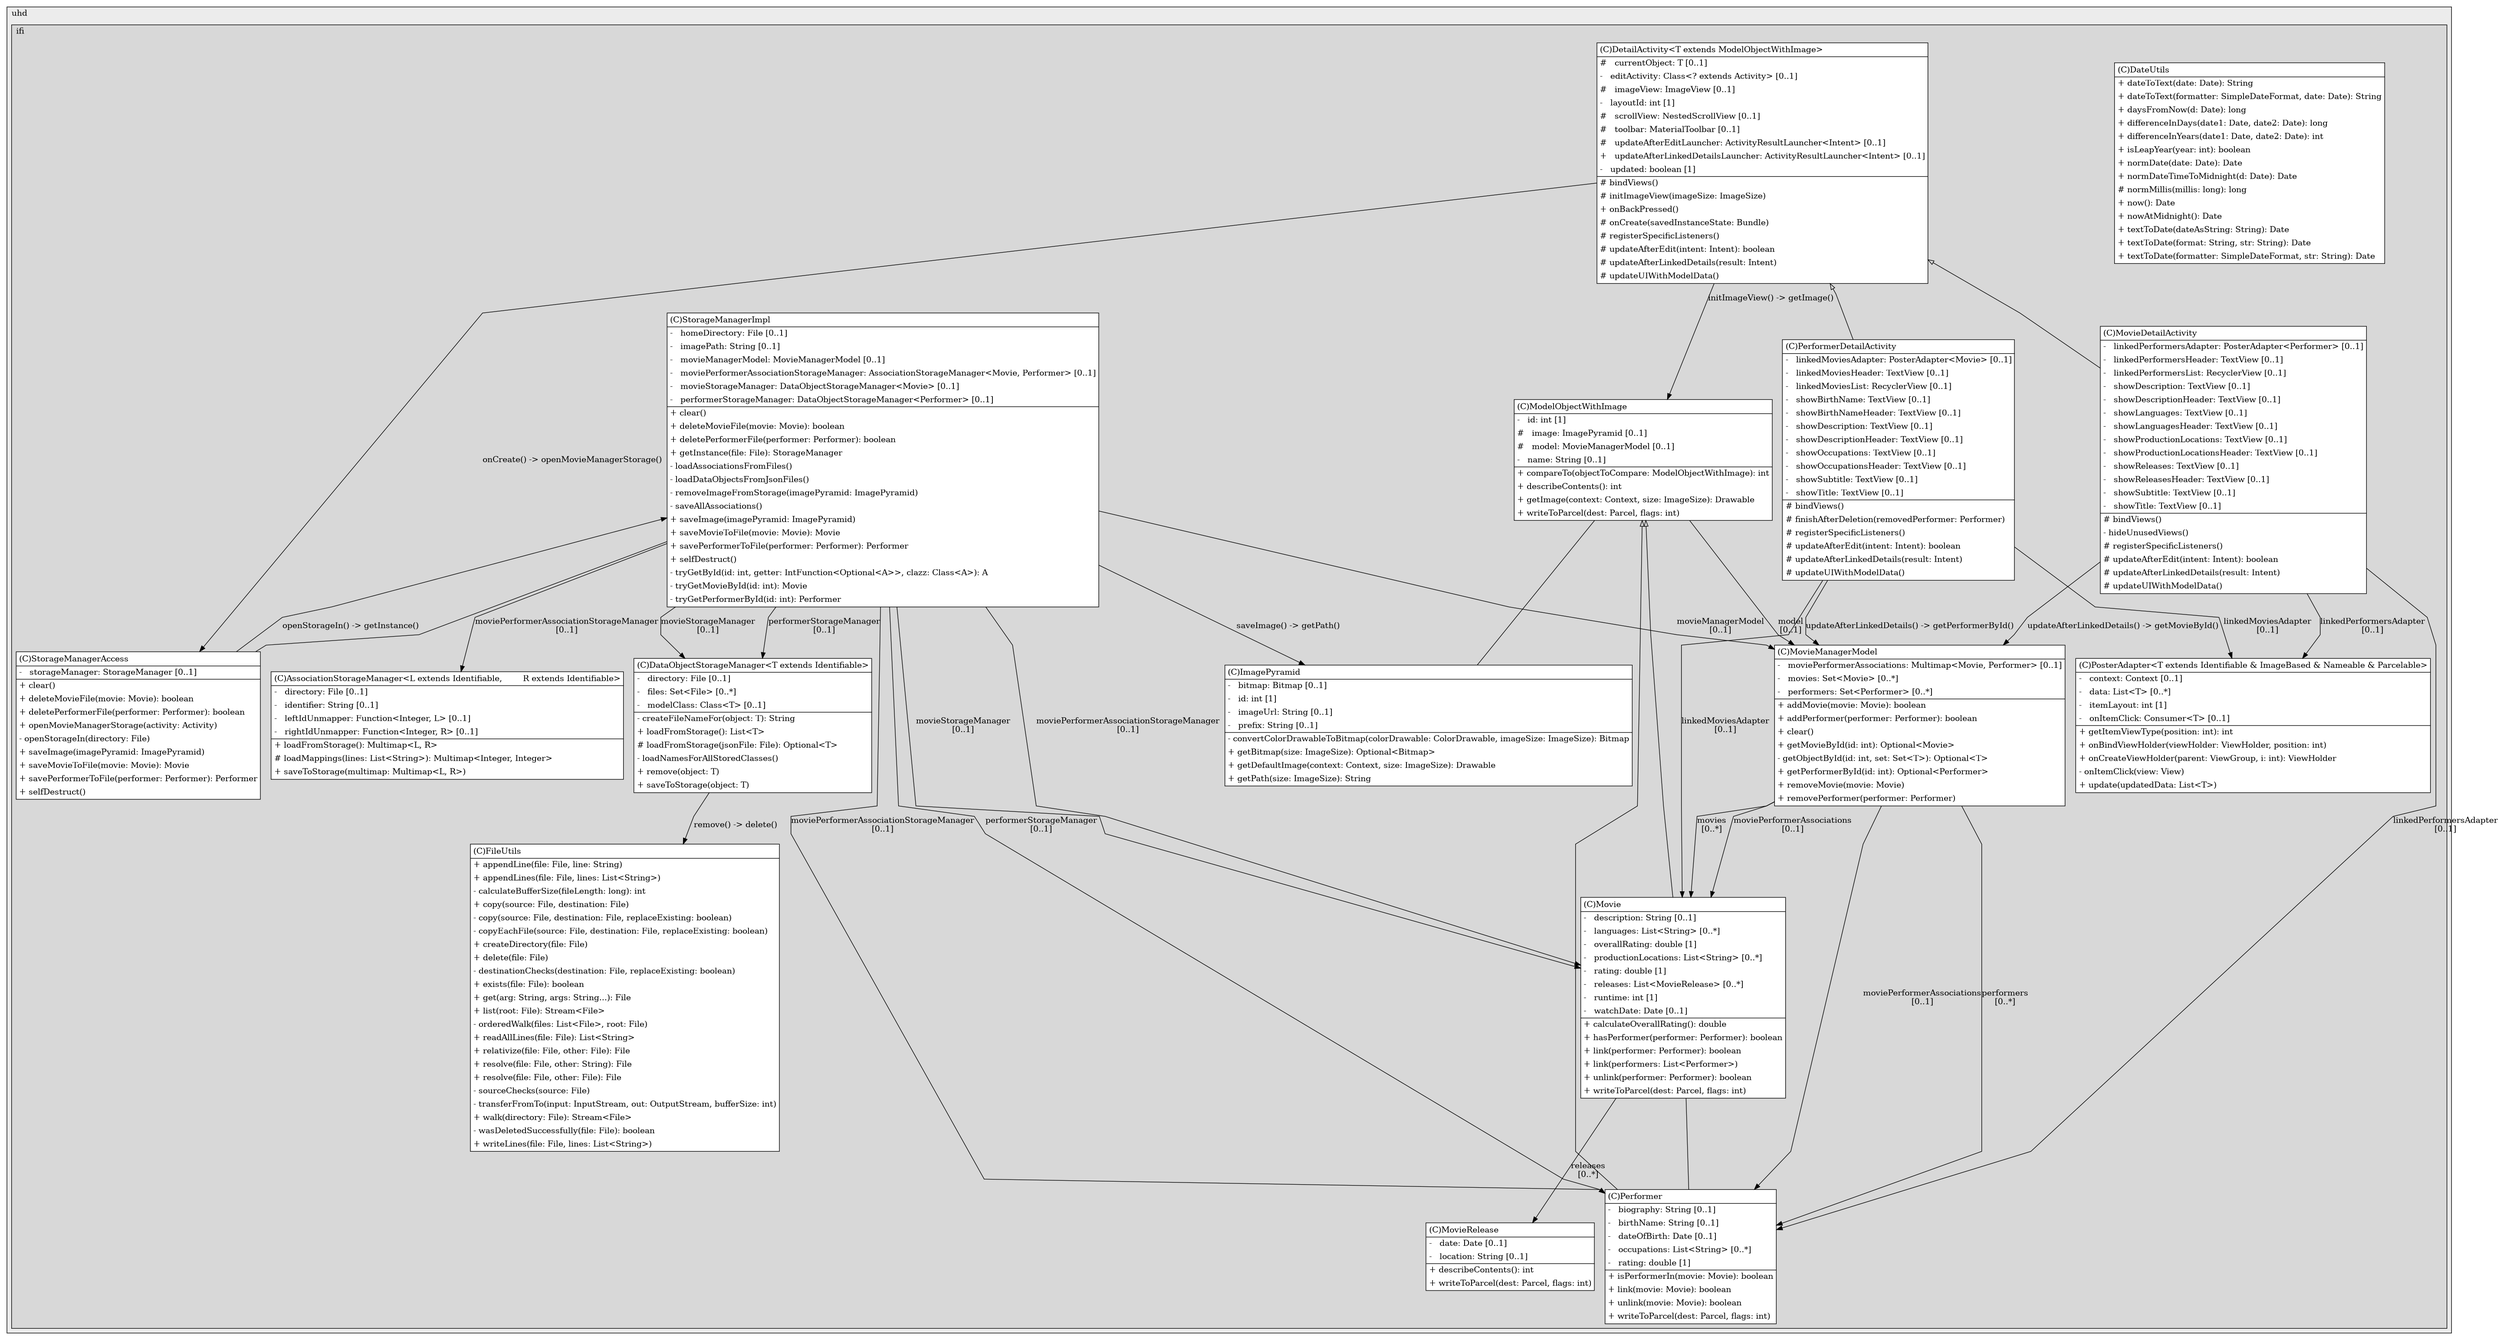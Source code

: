 @startuml

/' diagram meta data start
config=StructureConfiguration;
{
  "projectClassification": {
    "searchMode": "OpenProject", // OpenProject, AllProjects
    "includedProjects": "",
    "pathEndKeywords": "*.impl",
    "isClientPath": "",
    "isClientName": "",
    "isTestPath": "",
    "isTestName": "",
    "isMappingPath": "",
    "isMappingName": "",
    "isDataAccessPath": "",
    "isDataAccessName": "",
    "isDataStructurePath": "",
    "isDataStructureName": "",
    "isInterfaceStructuresPath": "",
    "isInterfaceStructuresName": "",
    "isEntryPointPath": "",
    "isEntryPointName": "",
    "treatFinalFieldsAsMandatory": false
  },
  "graphRestriction": {
    "classPackageExcludeFilter": "",
    "classPackageIncludeFilter": "",
    "classNameExcludeFilter": "",
    "classNameIncludeFilter": "",
    "methodNameExcludeFilter": "",
    "methodNameIncludeFilter": "",
    "removeByInheritance": "", // inheritance/annotation based filtering is done in a second step
    "removeByAnnotation": "",
    "removeByClassPackage": "", // cleanup the graph after inheritance/annotation based filtering is done
    "removeByClassName": "",
    "cutMappings": false,
    "cutEnum": true,
    "cutTests": true,
    "cutClient": true,
    "cutDataAccess": false,
    "cutInterfaceStructures": false,
    "cutDataStructures": false,
    "cutGetterAndSetter": true,
    "cutConstructors": true
  },
  "graphTraversal": {
    "forwardDepth": 6,
    "backwardDepth": 6,
    "classPackageExcludeFilter": "",
    "classPackageIncludeFilter": "",
    "classNameExcludeFilter": "",
    "classNameIncludeFilter": "",
    "methodNameExcludeFilter": "",
    "methodNameIncludeFilter": "",
    "hideMappings": false,
    "hideDataStructures": false,
    "hidePrivateMethods": true,
    "hideInterfaceCalls": true, // indirection: implementation -> interface (is hidden) -> implementation
    "onlyShowApplicationEntryPoints": false, // root node is included
    "useMethodCallsForStructureDiagram": "ForwardOnly" // ForwardOnly, BothDirections, No
  },
  "details": {
    "aggregation": "GroupByClass", // ByClass, GroupByClass, None
    "showClassGenericTypes": true,
    "showMethods": true,
    "showMethodParameterNames": true,
    "showMethodParameterTypes": true,
    "showMethodReturnType": true,
    "showPackageLevels": 2,
    "showDetailedClassStructure": true
  },
  "rootClass": "de.uhd.ifi.se.moviemanager.ui.detail.DetailActivity",
  "extensionCallbackMethod": "" // qualified.class.name#methodName - signature: public static String method(String)
}
diagram meta data end '/



digraph g {
    rankdir="TB"
    splines=polyline
    

'nodes 
subgraph cluster_115761 { 
   	label=uhd
	labeljust=l
	fillcolor="#ececec"
	style=filled
   
   subgraph cluster_464993361 { 
   	label=ifi
	labeljust=l
	fillcolor="#d8d8d8"
	style=filled
   
   AssociationStorageManager371012742[
	label=<<TABLE BORDER="1" CELLBORDER="0" CELLPADDING="4" CELLSPACING="0">
<TR><TD ALIGN="LEFT" >(C)AssociationStorageManager&lt;L extends Identifiable,
        R extends Identifiable&gt;</TD></TR>
<HR/>
<TR><TD ALIGN="LEFT" >-   directory: File [0..1]</TD></TR>
<TR><TD ALIGN="LEFT" >-   identifier: String [0..1]</TD></TR>
<TR><TD ALIGN="LEFT" >-   leftIdUnmapper: Function&lt;Integer, L&gt; [0..1]</TD></TR>
<TR><TD ALIGN="LEFT" >-   rightIdUnmapper: Function&lt;Integer, R&gt; [0..1]</TD></TR>
<HR/>
<TR><TD ALIGN="LEFT" >+ loadFromStorage(): Multimap&lt;L, R&gt;</TD></TR>
<TR><TD ALIGN="LEFT" ># loadMappings(lines: List&lt;String&gt;): Multimap&lt;Integer, Integer&gt;</TD></TR>
<TR><TD ALIGN="LEFT" >+ saveToStorage(multimap: Multimap&lt;L, R&gt;)</TD></TR>
</TABLE>>
	style=filled
	margin=0
	shape=plaintext
	fillcolor="#FFFFFF"
];

DataObjectStorageManager371012742[
	label=<<TABLE BORDER="1" CELLBORDER="0" CELLPADDING="4" CELLSPACING="0">
<TR><TD ALIGN="LEFT" >(C)DataObjectStorageManager&lt;T extends Identifiable&gt;</TD></TR>
<HR/>
<TR><TD ALIGN="LEFT" >-   directory: File [0..1]</TD></TR>
<TR><TD ALIGN="LEFT" >-   files: Set&lt;File&gt; [0..*]</TD></TR>
<TR><TD ALIGN="LEFT" >-   modelClass: Class&lt;T&gt; [0..1]</TD></TR>
<HR/>
<TR><TD ALIGN="LEFT" >- createFileNameFor(object: T): String</TD></TR>
<TR><TD ALIGN="LEFT" >+ loadFromStorage(): List&lt;T&gt;</TD></TR>
<TR><TD ALIGN="LEFT" ># loadFromStorage(jsonFile: File): Optional&lt;T&gt;</TD></TR>
<TR><TD ALIGN="LEFT" >- loadNamesForAllStoredClasses()</TD></TR>
<TR><TD ALIGN="LEFT" >+ remove(object: T)</TD></TR>
<TR><TD ALIGN="LEFT" >+ saveToStorage(object: T)</TD></TR>
</TABLE>>
	style=filled
	margin=0
	shape=plaintext
	fillcolor="#FFFFFF"
];

DateUtils607002467[
	label=<<TABLE BORDER="1" CELLBORDER="0" CELLPADDING="4" CELLSPACING="0">
<TR><TD ALIGN="LEFT" >(C)DateUtils</TD></TR>
<HR/>
<TR><TD ALIGN="LEFT" >+ dateToText(date: Date): String</TD></TR>
<TR><TD ALIGN="LEFT" >+ dateToText(formatter: SimpleDateFormat, date: Date): String</TD></TR>
<TR><TD ALIGN="LEFT" >+ daysFromNow(d: Date): long</TD></TR>
<TR><TD ALIGN="LEFT" >+ differenceInDays(date1: Date, date2: Date): long</TD></TR>
<TR><TD ALIGN="LEFT" >+ differenceInYears(date1: Date, date2: Date): int</TD></TR>
<TR><TD ALIGN="LEFT" >+ isLeapYear(year: int): boolean</TD></TR>
<TR><TD ALIGN="LEFT" >+ normDate(date: Date): Date</TD></TR>
<TR><TD ALIGN="LEFT" >+ normDateTimeToMidnight(d: Date): Date</TD></TR>
<TR><TD ALIGN="LEFT" ># normMillis(millis: long): long</TD></TR>
<TR><TD ALIGN="LEFT" >+ now(): Date</TD></TR>
<TR><TD ALIGN="LEFT" >+ nowAtMidnight(): Date</TD></TR>
<TR><TD ALIGN="LEFT" >+ textToDate(dateAsString: String): Date</TD></TR>
<TR><TD ALIGN="LEFT" >+ textToDate(format: String, str: String): Date</TD></TR>
<TR><TD ALIGN="LEFT" >+ textToDate(formatter: SimpleDateFormat, str: String): Date</TD></TR>
</TABLE>>
	style=filled
	margin=0
	shape=plaintext
	fillcolor="#FFFFFF"
];

DetailActivity673130026[
	label=<<TABLE BORDER="1" CELLBORDER="0" CELLPADDING="4" CELLSPACING="0">
<TR><TD ALIGN="LEFT" >(C)DetailActivity&lt;T extends ModelObjectWithImage&gt;</TD></TR>
<HR/>
<TR><TD ALIGN="LEFT" >#   currentObject: T [0..1]</TD></TR>
<TR><TD ALIGN="LEFT" >-   editActivity: Class&lt;? extends Activity&gt; [0..1]</TD></TR>
<TR><TD ALIGN="LEFT" >#   imageView: ImageView [0..1]</TD></TR>
<TR><TD ALIGN="LEFT" >-   layoutId: int [1]</TD></TR>
<TR><TD ALIGN="LEFT" >#   scrollView: NestedScrollView [0..1]</TD></TR>
<TR><TD ALIGN="LEFT" >#   toolbar: MaterialToolbar [0..1]</TD></TR>
<TR><TD ALIGN="LEFT" >#   updateAfterEditLauncher: ActivityResultLauncher&lt;Intent&gt; [0..1]</TD></TR>
<TR><TD ALIGN="LEFT" >+   updateAfterLinkedDetailsLauncher: ActivityResultLauncher&lt;Intent&gt; [0..1]</TD></TR>
<TR><TD ALIGN="LEFT" >-   updated: boolean [1]</TD></TR>
<HR/>
<TR><TD ALIGN="LEFT" ># bindViews()</TD></TR>
<TR><TD ALIGN="LEFT" ># initImageView(imageSize: ImageSize)</TD></TR>
<TR><TD ALIGN="LEFT" >+ onBackPressed()</TD></TR>
<TR><TD ALIGN="LEFT" ># onCreate(savedInstanceState: Bundle)</TD></TR>
<TR><TD ALIGN="LEFT" ># registerSpecificListeners()</TD></TR>
<TR><TD ALIGN="LEFT" ># updateAfterEdit(intent: Intent): boolean</TD></TR>
<TR><TD ALIGN="LEFT" ># updateAfterLinkedDetails(result: Intent)</TD></TR>
<TR><TD ALIGN="LEFT" ># updateUIWithModelData()</TD></TR>
</TABLE>>
	style=filled
	margin=0
	shape=plaintext
	fillcolor="#FFFFFF"
];

FileUtils607002467[
	label=<<TABLE BORDER="1" CELLBORDER="0" CELLPADDING="4" CELLSPACING="0">
<TR><TD ALIGN="LEFT" >(C)FileUtils</TD></TR>
<HR/>
<TR><TD ALIGN="LEFT" >+ appendLine(file: File, line: String)</TD></TR>
<TR><TD ALIGN="LEFT" >+ appendLines(file: File, lines: List&lt;String&gt;)</TD></TR>
<TR><TD ALIGN="LEFT" >- calculateBufferSize(fileLength: long): int</TD></TR>
<TR><TD ALIGN="LEFT" >+ copy(source: File, destination: File)</TD></TR>
<TR><TD ALIGN="LEFT" >- copy(source: File, destination: File, replaceExisting: boolean)</TD></TR>
<TR><TD ALIGN="LEFT" >- copyEachFile(source: File, destination: File, replaceExisting: boolean)</TD></TR>
<TR><TD ALIGN="LEFT" >+ createDirectory(file: File)</TD></TR>
<TR><TD ALIGN="LEFT" >+ delete(file: File)</TD></TR>
<TR><TD ALIGN="LEFT" >- destinationChecks(destination: File, replaceExisting: boolean)</TD></TR>
<TR><TD ALIGN="LEFT" >+ exists(file: File): boolean</TD></TR>
<TR><TD ALIGN="LEFT" >+ get(arg: String, args: String...): File</TD></TR>
<TR><TD ALIGN="LEFT" >+ list(root: File): Stream&lt;File&gt;</TD></TR>
<TR><TD ALIGN="LEFT" >- orderedWalk(files: List&lt;File&gt;, root: File)</TD></TR>
<TR><TD ALIGN="LEFT" >+ readAllLines(file: File): List&lt;String&gt;</TD></TR>
<TR><TD ALIGN="LEFT" >+ relativize(file: File, other: File): File</TD></TR>
<TR><TD ALIGN="LEFT" >+ resolve(file: File, other: String): File</TD></TR>
<TR><TD ALIGN="LEFT" >+ resolve(file: File, other: File): File</TD></TR>
<TR><TD ALIGN="LEFT" >- sourceChecks(source: File)</TD></TR>
<TR><TD ALIGN="LEFT" >- transferFromTo(input: InputStream, out: OutputStream, bufferSize: int)</TD></TR>
<TR><TD ALIGN="LEFT" >+ walk(directory: File): Stream&lt;File&gt;</TD></TR>
<TR><TD ALIGN="LEFT" >- wasDeletedSuccessfully(file: File): boolean</TD></TR>
<TR><TD ALIGN="LEFT" >+ writeLines(file: File, lines: List&lt;String&gt;)</TD></TR>
</TABLE>>
	style=filled
	margin=0
	shape=plaintext
	fillcolor="#FFFFFF"
];

ImagePyramid1629665256[
	label=<<TABLE BORDER="1" CELLBORDER="0" CELLPADDING="4" CELLSPACING="0">
<TR><TD ALIGN="LEFT" >(C)ImagePyramid</TD></TR>
<HR/>
<TR><TD ALIGN="LEFT" >-   bitmap: Bitmap [0..1]</TD></TR>
<TR><TD ALIGN="LEFT" >-   id: int [1]</TD></TR>
<TR><TD ALIGN="LEFT" >-   imageUrl: String [0..1]</TD></TR>
<TR><TD ALIGN="LEFT" >-   prefix: String [0..1]</TD></TR>
<HR/>
<TR><TD ALIGN="LEFT" >- convertColorDrawableToBitmap(colorDrawable: ColorDrawable, imageSize: ImageSize): Bitmap</TD></TR>
<TR><TD ALIGN="LEFT" >+ getBitmap(size: ImageSize): Optional&lt;Bitmap&gt;</TD></TR>
<TR><TD ALIGN="LEFT" >+ getDefaultImage(context: Context, size: ImageSize): Drawable</TD></TR>
<TR><TD ALIGN="LEFT" >+ getPath(size: ImageSize): String</TD></TR>
</TABLE>>
	style=filled
	margin=0
	shape=plaintext
	fillcolor="#FFFFFF"
];

ModelObjectWithImage1629665256[
	label=<<TABLE BORDER="1" CELLBORDER="0" CELLPADDING="4" CELLSPACING="0">
<TR><TD ALIGN="LEFT" >(C)ModelObjectWithImage</TD></TR>
<HR/>
<TR><TD ALIGN="LEFT" >-   id: int [1]</TD></TR>
<TR><TD ALIGN="LEFT" >#   image: ImagePyramid [0..1]</TD></TR>
<TR><TD ALIGN="LEFT" >#   model: MovieManagerModel [0..1]</TD></TR>
<TR><TD ALIGN="LEFT" >-   name: String [0..1]</TD></TR>
<HR/>
<TR><TD ALIGN="LEFT" >+ compareTo(objectToCompare: ModelObjectWithImage): int</TD></TR>
<TR><TD ALIGN="LEFT" >+ describeContents(): int</TD></TR>
<TR><TD ALIGN="LEFT" >+ getImage(context: Context, size: ImageSize): Drawable</TD></TR>
<TR><TD ALIGN="LEFT" >+ writeToParcel(dest: Parcel, flags: int)</TD></TR>
</TABLE>>
	style=filled
	margin=0
	shape=plaintext
	fillcolor="#FFFFFF"
];

Movie1629665256[
	label=<<TABLE BORDER="1" CELLBORDER="0" CELLPADDING="4" CELLSPACING="0">
<TR><TD ALIGN="LEFT" >(C)Movie</TD></TR>
<HR/>
<TR><TD ALIGN="LEFT" >-   description: String [0..1]</TD></TR>
<TR><TD ALIGN="LEFT" >-   languages: List&lt;String&gt; [0..*]</TD></TR>
<TR><TD ALIGN="LEFT" >-   overallRating: double [1]</TD></TR>
<TR><TD ALIGN="LEFT" >-   productionLocations: List&lt;String&gt; [0..*]</TD></TR>
<TR><TD ALIGN="LEFT" >-   rating: double [1]</TD></TR>
<TR><TD ALIGN="LEFT" >-   releases: List&lt;MovieRelease&gt; [0..*]</TD></TR>
<TR><TD ALIGN="LEFT" >-   runtime: int [1]</TD></TR>
<TR><TD ALIGN="LEFT" >-   watchDate: Date [0..1]</TD></TR>
<HR/>
<TR><TD ALIGN="LEFT" >+ calculateOverallRating(): double</TD></TR>
<TR><TD ALIGN="LEFT" >+ hasPerformer(performer: Performer): boolean</TD></TR>
<TR><TD ALIGN="LEFT" >+ link(performer: Performer): boolean</TD></TR>
<TR><TD ALIGN="LEFT" >+ link(performers: List&lt;Performer&gt;)</TD></TR>
<TR><TD ALIGN="LEFT" >+ unlink(performer: Performer): boolean</TD></TR>
<TR><TD ALIGN="LEFT" >+ writeToParcel(dest: Parcel, flags: int)</TD></TR>
</TABLE>>
	style=filled
	margin=0
	shape=plaintext
	fillcolor="#FFFFFF"
];

MovieDetailActivity673130026[
	label=<<TABLE BORDER="1" CELLBORDER="0" CELLPADDING="4" CELLSPACING="0">
<TR><TD ALIGN="LEFT" >(C)MovieDetailActivity</TD></TR>
<HR/>
<TR><TD ALIGN="LEFT" >-   linkedPerformersAdapter: PosterAdapter&lt;Performer&gt; [0..1]</TD></TR>
<TR><TD ALIGN="LEFT" >-   linkedPerformersHeader: TextView [0..1]</TD></TR>
<TR><TD ALIGN="LEFT" >-   linkedPerformersList: RecyclerView [0..1]</TD></TR>
<TR><TD ALIGN="LEFT" >-   showDescription: TextView [0..1]</TD></TR>
<TR><TD ALIGN="LEFT" >-   showDescriptionHeader: TextView [0..1]</TD></TR>
<TR><TD ALIGN="LEFT" >-   showLanguages: TextView [0..1]</TD></TR>
<TR><TD ALIGN="LEFT" >-   showLanguagesHeader: TextView [0..1]</TD></TR>
<TR><TD ALIGN="LEFT" >-   showProductionLocations: TextView [0..1]</TD></TR>
<TR><TD ALIGN="LEFT" >-   showProductionLocationsHeader: TextView [0..1]</TD></TR>
<TR><TD ALIGN="LEFT" >-   showReleases: TextView [0..1]</TD></TR>
<TR><TD ALIGN="LEFT" >-   showReleasesHeader: TextView [0..1]</TD></TR>
<TR><TD ALIGN="LEFT" >-   showSubtitle: TextView [0..1]</TD></TR>
<TR><TD ALIGN="LEFT" >-   showTitle: TextView [0..1]</TD></TR>
<HR/>
<TR><TD ALIGN="LEFT" ># bindViews()</TD></TR>
<TR><TD ALIGN="LEFT" >- hideUnusedViews()</TD></TR>
<TR><TD ALIGN="LEFT" ># registerSpecificListeners()</TD></TR>
<TR><TD ALIGN="LEFT" ># updateAfterEdit(intent: Intent): boolean</TD></TR>
<TR><TD ALIGN="LEFT" ># updateAfterLinkedDetails(result: Intent)</TD></TR>
<TR><TD ALIGN="LEFT" ># updateUIWithModelData()</TD></TR>
</TABLE>>
	style=filled
	margin=0
	shape=plaintext
	fillcolor="#FFFFFF"
];

MovieManagerModel1629665256[
	label=<<TABLE BORDER="1" CELLBORDER="0" CELLPADDING="4" CELLSPACING="0">
<TR><TD ALIGN="LEFT" >(C)MovieManagerModel</TD></TR>
<HR/>
<TR><TD ALIGN="LEFT" >-   moviePerformerAssociations: Multimap&lt;Movie, Performer&gt; [0..1]</TD></TR>
<TR><TD ALIGN="LEFT" >-   movies: Set&lt;Movie&gt; [0..*]</TD></TR>
<TR><TD ALIGN="LEFT" >-   performers: Set&lt;Performer&gt; [0..*]</TD></TR>
<HR/>
<TR><TD ALIGN="LEFT" >+ addMovie(movie: Movie): boolean</TD></TR>
<TR><TD ALIGN="LEFT" >+ addPerformer(performer: Performer): boolean</TD></TR>
<TR><TD ALIGN="LEFT" >+ clear()</TD></TR>
<TR><TD ALIGN="LEFT" >+ getMovieById(id: int): Optional&lt;Movie&gt;</TD></TR>
<TR><TD ALIGN="LEFT" >- getObjectById(id: int, set: Set&lt;T&gt;): Optional&lt;T&gt;</TD></TR>
<TR><TD ALIGN="LEFT" >+ getPerformerById(id: int): Optional&lt;Performer&gt;</TD></TR>
<TR><TD ALIGN="LEFT" >+ removeMovie(movie: Movie)</TD></TR>
<TR><TD ALIGN="LEFT" >+ removePerformer(performer: Performer)</TD></TR>
</TABLE>>
	style=filled
	margin=0
	shape=plaintext
	fillcolor="#FFFFFF"
];

MovieRelease1629665256[
	label=<<TABLE BORDER="1" CELLBORDER="0" CELLPADDING="4" CELLSPACING="0">
<TR><TD ALIGN="LEFT" >(C)MovieRelease</TD></TR>
<HR/>
<TR><TD ALIGN="LEFT" >-   date: Date [0..1]</TD></TR>
<TR><TD ALIGN="LEFT" >-   location: String [0..1]</TD></TR>
<HR/>
<TR><TD ALIGN="LEFT" >+ describeContents(): int</TD></TR>
<TR><TD ALIGN="LEFT" >+ writeToParcel(dest: Parcel, flags: int)</TD></TR>
</TABLE>>
	style=filled
	margin=0
	shape=plaintext
	fillcolor="#FFFFFF"
];

Performer1629665256[
	label=<<TABLE BORDER="1" CELLBORDER="0" CELLPADDING="4" CELLSPACING="0">
<TR><TD ALIGN="LEFT" >(C)Performer</TD></TR>
<HR/>
<TR><TD ALIGN="LEFT" >-   biography: String [0..1]</TD></TR>
<TR><TD ALIGN="LEFT" >-   birthName: String [0..1]</TD></TR>
<TR><TD ALIGN="LEFT" >-   dateOfBirth: Date [0..1]</TD></TR>
<TR><TD ALIGN="LEFT" >-   occupations: List&lt;String&gt; [0..*]</TD></TR>
<TR><TD ALIGN="LEFT" >-   rating: double [1]</TD></TR>
<HR/>
<TR><TD ALIGN="LEFT" >+ isPerformerIn(movie: Movie): boolean</TD></TR>
<TR><TD ALIGN="LEFT" >+ link(movie: Movie): boolean</TD></TR>
<TR><TD ALIGN="LEFT" >+ unlink(movie: Movie): boolean</TD></TR>
<TR><TD ALIGN="LEFT" >+ writeToParcel(dest: Parcel, flags: int)</TD></TR>
</TABLE>>
	style=filled
	margin=0
	shape=plaintext
	fillcolor="#FFFFFF"
];

PerformerDetailActivity673130026[
	label=<<TABLE BORDER="1" CELLBORDER="0" CELLPADDING="4" CELLSPACING="0">
<TR><TD ALIGN="LEFT" >(C)PerformerDetailActivity</TD></TR>
<HR/>
<TR><TD ALIGN="LEFT" >-   linkedMoviesAdapter: PosterAdapter&lt;Movie&gt; [0..1]</TD></TR>
<TR><TD ALIGN="LEFT" >-   linkedMoviesHeader: TextView [0..1]</TD></TR>
<TR><TD ALIGN="LEFT" >-   linkedMoviesList: RecyclerView [0..1]</TD></TR>
<TR><TD ALIGN="LEFT" >-   showBirthName: TextView [0..1]</TD></TR>
<TR><TD ALIGN="LEFT" >-   showBirthNameHeader: TextView [0..1]</TD></TR>
<TR><TD ALIGN="LEFT" >-   showDescription: TextView [0..1]</TD></TR>
<TR><TD ALIGN="LEFT" >-   showDescriptionHeader: TextView [0..1]</TD></TR>
<TR><TD ALIGN="LEFT" >-   showOccupations: TextView [0..1]</TD></TR>
<TR><TD ALIGN="LEFT" >-   showOccupationsHeader: TextView [0..1]</TD></TR>
<TR><TD ALIGN="LEFT" >-   showSubtitle: TextView [0..1]</TD></TR>
<TR><TD ALIGN="LEFT" >-   showTitle: TextView [0..1]</TD></TR>
<HR/>
<TR><TD ALIGN="LEFT" ># bindViews()</TD></TR>
<TR><TD ALIGN="LEFT" ># finishAfterDeletion(removedPerformer: Performer)</TD></TR>
<TR><TD ALIGN="LEFT" ># registerSpecificListeners()</TD></TR>
<TR><TD ALIGN="LEFT" ># updateAfterEdit(intent: Intent): boolean</TD></TR>
<TR><TD ALIGN="LEFT" ># updateAfterLinkedDetails(result: Intent)</TD></TR>
<TR><TD ALIGN="LEFT" ># updateUIWithModelData()</TD></TR>
</TABLE>>
	style=filled
	margin=0
	shape=plaintext
	fillcolor="#FFFFFF"
];

PosterAdapter978931862[
	label=<<TABLE BORDER="1" CELLBORDER="0" CELLPADDING="4" CELLSPACING="0">
<TR><TD ALIGN="LEFT" >(C)PosterAdapter&lt;T extends Identifiable &amp; ImageBased &amp; Nameable &amp; Parcelable&gt;</TD></TR>
<HR/>
<TR><TD ALIGN="LEFT" >-   context: Context [0..1]</TD></TR>
<TR><TD ALIGN="LEFT" >-   data: List&lt;T&gt; [0..*]</TD></TR>
<TR><TD ALIGN="LEFT" >-   itemLayout: int [1]</TD></TR>
<TR><TD ALIGN="LEFT" >-   onItemClick: Consumer&lt;T&gt; [0..1]</TD></TR>
<HR/>
<TR><TD ALIGN="LEFT" >+ getItemViewType(position: int): int</TD></TR>
<TR><TD ALIGN="LEFT" >+ onBindViewHolder(viewHolder: ViewHolder, position: int)</TD></TR>
<TR><TD ALIGN="LEFT" >+ onCreateViewHolder(parent: ViewGroup, i: int): ViewHolder</TD></TR>
<TR><TD ALIGN="LEFT" >- onItemClick(view: View)</TD></TR>
<TR><TD ALIGN="LEFT" >+ update(updatedData: List&lt;T&gt;)</TD></TR>
</TABLE>>
	style=filled
	margin=0
	shape=plaintext
	fillcolor="#FFFFFF"
];

StorageManagerAccess371012742[
	label=<<TABLE BORDER="1" CELLBORDER="0" CELLPADDING="4" CELLSPACING="0">
<TR><TD ALIGN="LEFT" >(C)StorageManagerAccess</TD></TR>
<HR/>
<TR><TD ALIGN="LEFT" >-   storageManager: StorageManager [0..1]</TD></TR>
<HR/>
<TR><TD ALIGN="LEFT" >+ clear()</TD></TR>
<TR><TD ALIGN="LEFT" >+ deleteMovieFile(movie: Movie): boolean</TD></TR>
<TR><TD ALIGN="LEFT" >+ deletePerformerFile(performer: Performer): boolean</TD></TR>
<TR><TD ALIGN="LEFT" >+ openMovieManagerStorage(activity: Activity)</TD></TR>
<TR><TD ALIGN="LEFT" >- openStorageIn(directory: File)</TD></TR>
<TR><TD ALIGN="LEFT" >+ saveImage(imagePyramid: ImagePyramid)</TD></TR>
<TR><TD ALIGN="LEFT" >+ saveMovieToFile(movie: Movie): Movie</TD></TR>
<TR><TD ALIGN="LEFT" >+ savePerformerToFile(performer: Performer): Performer</TD></TR>
<TR><TD ALIGN="LEFT" >+ selfDestruct()</TD></TR>
</TABLE>>
	style=filled
	margin=0
	shape=plaintext
	fillcolor="#FFFFFF"
];

StorageManagerImpl371012742[
	label=<<TABLE BORDER="1" CELLBORDER="0" CELLPADDING="4" CELLSPACING="0">
<TR><TD ALIGN="LEFT" >(C)StorageManagerImpl</TD></TR>
<HR/>
<TR><TD ALIGN="LEFT" >-   homeDirectory: File [0..1]</TD></TR>
<TR><TD ALIGN="LEFT" >-   imagePath: String [0..1]</TD></TR>
<TR><TD ALIGN="LEFT" >-   movieManagerModel: MovieManagerModel [0..1]</TD></TR>
<TR><TD ALIGN="LEFT" >-   moviePerformerAssociationStorageManager: AssociationStorageManager&lt;Movie, Performer&gt; [0..1]</TD></TR>
<TR><TD ALIGN="LEFT" >-   movieStorageManager: DataObjectStorageManager&lt;Movie&gt; [0..1]</TD></TR>
<TR><TD ALIGN="LEFT" >-   performerStorageManager: DataObjectStorageManager&lt;Performer&gt; [0..1]</TD></TR>
<HR/>
<TR><TD ALIGN="LEFT" >+ clear()</TD></TR>
<TR><TD ALIGN="LEFT" >+ deleteMovieFile(movie: Movie): boolean</TD></TR>
<TR><TD ALIGN="LEFT" >+ deletePerformerFile(performer: Performer): boolean</TD></TR>
<TR><TD ALIGN="LEFT" >+ getInstance(file: File): StorageManager</TD></TR>
<TR><TD ALIGN="LEFT" >- loadAssociationsFromFiles()</TD></TR>
<TR><TD ALIGN="LEFT" >- loadDataObjectsFromJsonFiles()</TD></TR>
<TR><TD ALIGN="LEFT" >- removeImageFromStorage(imagePyramid: ImagePyramid)</TD></TR>
<TR><TD ALIGN="LEFT" >- saveAllAssociations()</TD></TR>
<TR><TD ALIGN="LEFT" >+ saveImage(imagePyramid: ImagePyramid)</TD></TR>
<TR><TD ALIGN="LEFT" >+ saveMovieToFile(movie: Movie): Movie</TD></TR>
<TR><TD ALIGN="LEFT" >+ savePerformerToFile(performer: Performer): Performer</TD></TR>
<TR><TD ALIGN="LEFT" >+ selfDestruct()</TD></TR>
<TR><TD ALIGN="LEFT" >- tryGetById(id: int, getter: IntFunction&lt;Optional&lt;A&gt;&gt;, clazz: Class&lt;A&gt;): A</TD></TR>
<TR><TD ALIGN="LEFT" >- tryGetMovieById(id: int): Movie</TD></TR>
<TR><TD ALIGN="LEFT" >- tryGetPerformerById(id: int): Performer</TD></TR>
</TABLE>>
	style=filled
	margin=0
	shape=plaintext
	fillcolor="#FFFFFF"
];
} 
} 

'edges    
DataObjectStorageManager371012742 -> FileUtils607002467[label="remove() -> delete()"];
DetailActivity673130026 -> ModelObjectWithImage1629665256[label="initImageView() -> getImage()"];
DetailActivity673130026 -> MovieDetailActivity673130026[arrowhead=none, arrowtail=empty, dir=both];
DetailActivity673130026 -> PerformerDetailActivity673130026[arrowhead=none, arrowtail=empty, dir=both];
DetailActivity673130026 -> StorageManagerAccess371012742[label="onCreate() -> openMovieManagerStorage()"];
ModelObjectWithImage1629665256 -> ImagePyramid1629665256[arrowhead=none];
ModelObjectWithImage1629665256 -> Movie1629665256[arrowhead=none, arrowtail=empty, dir=both];
ModelObjectWithImage1629665256 -> MovieManagerModel1629665256[label="model
[0..1]"];
ModelObjectWithImage1629665256 -> Performer1629665256[arrowhead=none, arrowtail=empty, dir=both];
Movie1629665256 -> MovieRelease1629665256[label="releases
[0..*]"];
Movie1629665256 -> Performer1629665256[arrowhead=none];
MovieDetailActivity673130026 -> MovieManagerModel1629665256[label="updateAfterLinkedDetails() -> getMovieById()"];
MovieDetailActivity673130026 -> Performer1629665256[label="linkedPerformersAdapter
[0..1]"];
MovieDetailActivity673130026 -> PosterAdapter978931862[label="linkedPerformersAdapter
[0..1]"];
MovieManagerModel1629665256 -> Movie1629665256[label="moviePerformerAssociations
[0..1]"];
MovieManagerModel1629665256 -> Movie1629665256[label="movies
[0..*]"];
MovieManagerModel1629665256 -> Performer1629665256[label="moviePerformerAssociations
[0..1]"];
MovieManagerModel1629665256 -> Performer1629665256[label="performers
[0..*]"];
PerformerDetailActivity673130026 -> Movie1629665256[label="linkedMoviesAdapter
[0..1]"];
PerformerDetailActivity673130026 -> MovieManagerModel1629665256[label="updateAfterLinkedDetails() -> getPerformerById()"];
PerformerDetailActivity673130026 -> PosterAdapter978931862[label="linkedMoviesAdapter
[0..1]"];
StorageManagerAccess371012742 -> StorageManagerImpl371012742[label="openStorageIn() -> getInstance()"];
StorageManagerImpl371012742 -> AssociationStorageManager371012742[label="moviePerformerAssociationStorageManager
[0..1]"];
StorageManagerImpl371012742 -> DataObjectStorageManager371012742[label="movieStorageManager
[0..1]"];
StorageManagerImpl371012742 -> DataObjectStorageManager371012742[label="performerStorageManager
[0..1]"];
StorageManagerImpl371012742 -> ImagePyramid1629665256[label="saveImage() -> getPath()"];
StorageManagerImpl371012742 -> Movie1629665256[label="moviePerformerAssociationStorageManager
[0..1]"];
StorageManagerImpl371012742 -> Movie1629665256[label="movieStorageManager
[0..1]"];
StorageManagerImpl371012742 -> MovieManagerModel1629665256[label="movieManagerModel
[0..1]"];
StorageManagerImpl371012742 -> Performer1629665256[label="moviePerformerAssociationStorageManager
[0..1]"];
StorageManagerImpl371012742 -> Performer1629665256[label="performerStorageManager
[0..1]"];
StorageManagerImpl371012742 -> StorageManagerAccess371012742[arrowhead=none];
    
}
@enduml